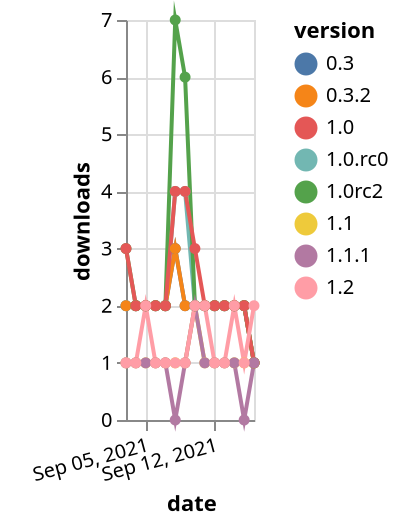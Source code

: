{"$schema": "https://vega.github.io/schema/vega-lite/v5.json", "description": "A simple bar chart with embedded data.", "data": {"values": [{"date": "2021-09-03", "total": 2591, "delta": 2, "version": "0.3"}, {"date": "2021-09-04", "total": 2593, "delta": 2, "version": "0.3"}, {"date": "2021-09-05", "total": 2595, "delta": 2, "version": "0.3"}, {"date": "2021-09-06", "total": 2597, "delta": 2, "version": "0.3"}, {"date": "2021-09-07", "total": 2599, "delta": 2, "version": "0.3"}, {"date": "2021-09-08", "total": 2602, "delta": 3, "version": "0.3"}, {"date": "2021-09-09", "total": 2604, "delta": 2, "version": "0.3"}, {"date": "2021-09-10", "total": 2606, "delta": 2, "version": "0.3"}, {"date": "2021-09-11", "total": 2608, "delta": 2, "version": "0.3"}, {"date": "2021-09-12", "total": 2610, "delta": 2, "version": "0.3"}, {"date": "2021-09-13", "total": 2612, "delta": 2, "version": "0.3"}, {"date": "2021-09-14", "total": 2614, "delta": 2, "version": "0.3"}, {"date": "2021-09-15", "total": 2616, "delta": 2, "version": "0.3"}, {"date": "2021-09-16", "total": 2617, "delta": 1, "version": "0.3"}, {"date": "2021-09-03", "total": 2605, "delta": 2, "version": "1.0.rc0"}, {"date": "2021-09-04", "total": 2607, "delta": 2, "version": "1.0.rc0"}, {"date": "2021-09-05", "total": 2609, "delta": 2, "version": "1.0.rc0"}, {"date": "2021-09-06", "total": 2611, "delta": 2, "version": "1.0.rc0"}, {"date": "2021-09-07", "total": 2613, "delta": 2, "version": "1.0.rc0"}, {"date": "2021-09-08", "total": 2617, "delta": 4, "version": "1.0.rc0"}, {"date": "2021-09-09", "total": 2621, "delta": 4, "version": "1.0.rc0"}, {"date": "2021-09-10", "total": 2623, "delta": 2, "version": "1.0.rc0"}, {"date": "2021-09-11", "total": 2625, "delta": 2, "version": "1.0.rc0"}, {"date": "2021-09-12", "total": 2627, "delta": 2, "version": "1.0.rc0"}, {"date": "2021-09-13", "total": 2629, "delta": 2, "version": "1.0.rc0"}, {"date": "2021-09-14", "total": 2631, "delta": 2, "version": "1.0.rc0"}, {"date": "2021-09-15", "total": 2633, "delta": 2, "version": "1.0.rc0"}, {"date": "2021-09-16", "total": 2634, "delta": 1, "version": "1.0.rc0"}, {"date": "2021-09-03", "total": 166, "delta": 1, "version": "1.1"}, {"date": "2021-09-04", "total": 167, "delta": 1, "version": "1.1"}, {"date": "2021-09-05", "total": 168, "delta": 1, "version": "1.1"}, {"date": "2021-09-06", "total": 169, "delta": 1, "version": "1.1"}, {"date": "2021-09-07", "total": 170, "delta": 1, "version": "1.1"}, {"date": "2021-09-08", "total": 171, "delta": 1, "version": "1.1"}, {"date": "2021-09-09", "total": 172, "delta": 1, "version": "1.1"}, {"date": "2021-09-10", "total": 174, "delta": 2, "version": "1.1"}, {"date": "2021-09-11", "total": 175, "delta": 1, "version": "1.1"}, {"date": "2021-09-12", "total": 176, "delta": 1, "version": "1.1"}, {"date": "2021-09-13", "total": 177, "delta": 1, "version": "1.1"}, {"date": "2021-09-14", "total": 178, "delta": 1, "version": "1.1"}, {"date": "2021-09-15", "total": 179, "delta": 1, "version": "1.1"}, {"date": "2021-09-16", "total": 180, "delta": 1, "version": "1.1"}, {"date": "2021-09-03", "total": 2371, "delta": 2, "version": "0.3.2"}, {"date": "2021-09-04", "total": 2373, "delta": 2, "version": "0.3.2"}, {"date": "2021-09-05", "total": 2375, "delta": 2, "version": "0.3.2"}, {"date": "2021-09-06", "total": 2377, "delta": 2, "version": "0.3.2"}, {"date": "2021-09-07", "total": 2379, "delta": 2, "version": "0.3.2"}, {"date": "2021-09-08", "total": 2382, "delta": 3, "version": "0.3.2"}, {"date": "2021-09-09", "total": 2384, "delta": 2, "version": "0.3.2"}, {"date": "2021-09-10", "total": 2386, "delta": 2, "version": "0.3.2"}, {"date": "2021-09-11", "total": 2388, "delta": 2, "version": "0.3.2"}, {"date": "2021-09-12", "total": 2390, "delta": 2, "version": "0.3.2"}, {"date": "2021-09-13", "total": 2392, "delta": 2, "version": "0.3.2"}, {"date": "2021-09-14", "total": 2394, "delta": 2, "version": "0.3.2"}, {"date": "2021-09-15", "total": 2396, "delta": 2, "version": "0.3.2"}, {"date": "2021-09-16", "total": 2397, "delta": 1, "version": "0.3.2"}, {"date": "2021-09-03", "total": 2884, "delta": 3, "version": "1.0rc2"}, {"date": "2021-09-04", "total": 2886, "delta": 2, "version": "1.0rc2"}, {"date": "2021-09-05", "total": 2888, "delta": 2, "version": "1.0rc2"}, {"date": "2021-09-06", "total": 2890, "delta": 2, "version": "1.0rc2"}, {"date": "2021-09-07", "total": 2892, "delta": 2, "version": "1.0rc2"}, {"date": "2021-09-08", "total": 2899, "delta": 7, "version": "1.0rc2"}, {"date": "2021-09-09", "total": 2905, "delta": 6, "version": "1.0rc2"}, {"date": "2021-09-10", "total": 2907, "delta": 2, "version": "1.0rc2"}, {"date": "2021-09-11", "total": 2909, "delta": 2, "version": "1.0rc2"}, {"date": "2021-09-12", "total": 2911, "delta": 2, "version": "1.0rc2"}, {"date": "2021-09-13", "total": 2913, "delta": 2, "version": "1.0rc2"}, {"date": "2021-09-14", "total": 2915, "delta": 2, "version": "1.0rc2"}, {"date": "2021-09-15", "total": 2917, "delta": 2, "version": "1.0rc2"}, {"date": "2021-09-16", "total": 2918, "delta": 1, "version": "1.0rc2"}, {"date": "2021-09-03", "total": 2914, "delta": 3, "version": "1.0"}, {"date": "2021-09-04", "total": 2916, "delta": 2, "version": "1.0"}, {"date": "2021-09-05", "total": 2918, "delta": 2, "version": "1.0"}, {"date": "2021-09-06", "total": 2920, "delta": 2, "version": "1.0"}, {"date": "2021-09-07", "total": 2922, "delta": 2, "version": "1.0"}, {"date": "2021-09-08", "total": 2926, "delta": 4, "version": "1.0"}, {"date": "2021-09-09", "total": 2930, "delta": 4, "version": "1.0"}, {"date": "2021-09-10", "total": 2933, "delta": 3, "version": "1.0"}, {"date": "2021-09-11", "total": 2935, "delta": 2, "version": "1.0"}, {"date": "2021-09-12", "total": 2937, "delta": 2, "version": "1.0"}, {"date": "2021-09-13", "total": 2939, "delta": 2, "version": "1.0"}, {"date": "2021-09-14", "total": 2941, "delta": 2, "version": "1.0"}, {"date": "2021-09-15", "total": 2943, "delta": 2, "version": "1.0"}, {"date": "2021-09-16", "total": 2944, "delta": 1, "version": "1.0"}, {"date": "2021-09-03", "total": 176, "delta": 1, "version": "1.1.1"}, {"date": "2021-09-04", "total": 177, "delta": 1, "version": "1.1.1"}, {"date": "2021-09-05", "total": 178, "delta": 1, "version": "1.1.1"}, {"date": "2021-09-06", "total": 179, "delta": 1, "version": "1.1.1"}, {"date": "2021-09-07", "total": 180, "delta": 1, "version": "1.1.1"}, {"date": "2021-09-08", "total": 180, "delta": 0, "version": "1.1.1"}, {"date": "2021-09-09", "total": 181, "delta": 1, "version": "1.1.1"}, {"date": "2021-09-10", "total": 183, "delta": 2, "version": "1.1.1"}, {"date": "2021-09-11", "total": 184, "delta": 1, "version": "1.1.1"}, {"date": "2021-09-12", "total": 185, "delta": 1, "version": "1.1.1"}, {"date": "2021-09-13", "total": 186, "delta": 1, "version": "1.1.1"}, {"date": "2021-09-14", "total": 187, "delta": 1, "version": "1.1.1"}, {"date": "2021-09-15", "total": 187, "delta": 0, "version": "1.1.1"}, {"date": "2021-09-16", "total": 188, "delta": 1, "version": "1.1.1"}, {"date": "2021-09-03", "total": 269, "delta": 1, "version": "1.2"}, {"date": "2021-09-04", "total": 270, "delta": 1, "version": "1.2"}, {"date": "2021-09-05", "total": 272, "delta": 2, "version": "1.2"}, {"date": "2021-09-06", "total": 273, "delta": 1, "version": "1.2"}, {"date": "2021-09-07", "total": 274, "delta": 1, "version": "1.2"}, {"date": "2021-09-08", "total": 275, "delta": 1, "version": "1.2"}, {"date": "2021-09-09", "total": 276, "delta": 1, "version": "1.2"}, {"date": "2021-09-10", "total": 278, "delta": 2, "version": "1.2"}, {"date": "2021-09-11", "total": 280, "delta": 2, "version": "1.2"}, {"date": "2021-09-12", "total": 281, "delta": 1, "version": "1.2"}, {"date": "2021-09-13", "total": 282, "delta": 1, "version": "1.2"}, {"date": "2021-09-14", "total": 284, "delta": 2, "version": "1.2"}, {"date": "2021-09-15", "total": 285, "delta": 1, "version": "1.2"}, {"date": "2021-09-16", "total": 287, "delta": 2, "version": "1.2"}]}, "width": "container", "mark": {"type": "line", "point": {"filled": true}}, "encoding": {"x": {"field": "date", "type": "temporal", "timeUnit": "yearmonthdate", "title": "date", "axis": {"labelAngle": -15}}, "y": {"field": "delta", "type": "quantitative", "title": "downloads"}, "color": {"field": "version", "type": "nominal"}, "tooltip": {"field": "delta"}}}